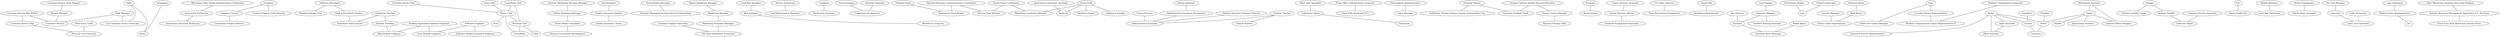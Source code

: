 strict graph  {
	"Customer Service Desk Support" -- "Branch Manager"	 [weight="0.167123287671"];
	"Metrology Field Technician(Instrument Technician)" -- "Instrument Technician"	 [weight="0.800109529025"];
	Freelance -- "Computer Trainer"	 [weight=0];
	Freelance -- "Creative Projects Field Director"	 [weight="2.0"];
	"Software Developer" -- "Database Design Tech"	 [weight="1.0"];
	"Software Developer" -- "High School Math Teacher"	 [weight="1.0"];
	"Assistant Pastry Chef" -- "Pastry Chef"	 [weight="0.0"];
	"Internet Marketing Strategy Manager" -- "Online Marketing Manager"	 [weight="0.671232876712"];
	"Sql Developer" -- "Quality Assurance Analyst"	 [weight="1.0"];
	"Social Media Specialist" -- "Strategic Management Specialist (Ucf Internship)"	 [weight="0.747945205479"];
	"Customer Support Specialist" -- "1St Class Machinery Technician"	 [weight="4.00273972603"];
	"Customer Service Rep (Teller)" -- "Customer Service"	 [weight="3.08219178082"];
	"Customer Service Rep (Teller)" -- "Customer Service Rep"	 [weight="5.00273972603"];
	"Online Marketing Manager" -- "Social Media Consultant"	 [weight="2.1698630137"];
	"Lead Web Designer" -- "Web Designer"	 [weight="7.41917808219"];
	"Service Technician" -- "Lead Maintenance Mechanic"	 [weight="2.16438356164"];
	Custodian -- "Production Assistant"	 [weight="2.0"];
	Housecleaning -- "Computer Lab Assistant"	 [weight="1.0"];
	"Substitute Teacher" -- "Student Teaching"	 [weight="1.0"];
	"Substitute Teacher" -- "Substitute Math Teacher"	 [weight="1.0"];
	"Social Event Coordinator" -- "Service Team Member"	 [weight="2.0"];
	"Social Event Coordinator" -- "Marketing Committee Member"	 [weight="2.0"];
	"Career Services" -- "Administrative Assistant"	 [weight="19.0136986301"];
	"Shift Manager" -- "Customer Service"	 [weight="0.334246575342"];
	"Shift Manager" -- "Csa Customer Service Associate"	 [weight="11.0904109589"];
	"Web Designer" -- "Morefocus Group Inc."	 [weight="0.334246575342"];
	"Computer Trainer" -- "Community Project Director"	 [weight="2.0"];
	"Publicity Chair" -- "Nightwatch Desk Worker"	 [weight="1.0"];
	"Short Sale Specialist" -- "Collections Agent"	 [weight="5.91780821918"];
	"Dental Assistant" -- "Administrative Assistant (Temporary)"	 [weight="1.16712328767"];
	"Front Office Administrative Assistant" -- "Chair Side Assisting(7Yrs)"	 [weight="4.33698630137"];
	"Telemarketer Representative" -- "Sales Manager"	 [weight="1.0"];
	"Personal Trainer" -- "Substitute Teacher Chester County Intermediate Unit"	 [weight="1.0"];
	"Personal Trainer" -- "Assistant Football Coach"	 [weight="1.0"];
	Promotor -- Recepcionista	 [weight="1.74794520548"];
	"Event Staff" -- "Radio Dj"	 [weight="2.0"];
	"Event Staff" -- "Facilities Painter"	 [weight="1.0"];
	"Event Staff" -- "Appliance Installer"	 [weight=0];
	"Event Staff" -- "Marketing Committee Member"	 [weight="2.0"];
	"Career Services Assistant" -- "Career Services Advisor"	 [weight="0.838356164384"];
	"Customer Service Rep" -- "Personal Care Assistant"	 [weight="1.75068493151"];
	"High School Math Teacher" -- "Substitute Math Teacher"	 [weight="1.0"];
	Teller -- Temp	 [weight="0.419178082192"];
	Teller -- "Csa Customer Service Associate"	 [weight="0.334246575342"];
	"Cut Table Operator" -- "Tutor Recreations Coordinator"	 [weight="1.0"];
	"Quality Assurance Analyst" -- "Quality Assurance Tester"	 [weight="1.0"];
	"Oracle Dba" -- "Database Administrator"	 [weight="1.0"];
	"Lead Teacher" -- "Assistant Manager"	 [weight="1.0"];
	"Arts Sciences" -- Harvard	 [weight="1.0"];
	"Branch Manager" -- "Customer Service"	 [weight="2.08767123288"];
	"Electricians Helper" -- Lpn	 [weight="1.0"];
	"Account Manager" -- "Editor Clubs Organizations"	 [weight="1.0"];
	"Collections Agent" -- Technician	 [weight="0.33698630137"];
	"Digital Marketing Manager" -- "Marketing Manager"	 [weight=0];
	"Data Entry Clerk" -- "Personal Care Assistant"	 [weight="2.50410958904"];
	"Assistant Manager" -- "Certified Nursing Assistant"	 [weight="1.0"];
	"Assistant Manager" -- Harvard	 [weight="1.0"];
	Para -- "Casualty Claims Representative"	 [weight="3.1698630137"];
	Para -- "Child Care Center Manager"	 [weight="0.747945205479"];
	"Student Teacher" -- "Administrative Assistant"	 [weight="3.08493150685"];
	"Student Teacher" -- "Clinical Student"	 [weight="0.334246575342"];
	"Social Media Consultant" -- "Director Curriculum Development"	 [weight="1.0"];
	"Editorial Intern" -- "Staff Writer"	 [weight="1.0"];
	Harvard -- "Assistant Store Manager"	 [weight="1.00273972603"];
	"Desktop Application Software Engineer" -- "Unix System Engineer"	 [weight="1.0"];
	"Desktop Application Software Engineer" -- "Web System Engineer"	 [weight="1.0"];
	"Sous Chef" -- "Pastry Chef"	 [weight="1.0"];
	Plumber -- Driver	 [weight="1.0"];
	"Casualty Claims Representative" -- "Workers Compensation Claims Representative II"	 [weight="7.42465753425"];
	Server -- "Sales Associate"	 [weight=0];
	Server -- Cashier	 [weight="1.0"];
	Server -- "Customer Service Representative"	 [weight="0.413698630137"];
	Server -- "Office Assistant"	 [weight="5.75342465753"];
	Server -- Driver	 [weight="1.0"];
	"Booth Agent" -- "Assistant Store Manager"	 [weight="1.0"];
	"Consulting Chef" -- "Personal Chef"	 [weight="1.0"];
	"Consulting Chef" -- "Pastry Chef"	 [weight="2.0"];
	Expediter -- Cashier	 [weight="1.0"];
	"Staff Writer" -- "Editor Clubs Organizations"	 [weight="1.0"];
	Manger -- "Citizens Lending Group"	 [weight="1.0"];
	Manger -- "Package Handler"	 [weight="1.0"];
	"Customer Service Associate" -- "Collection Agent"	 [weight="1.0"];
	"Mechanical Assistant" -- Owner	 [weight="22.0164383562"];
	"Mechanical Assistant" -- "Special Effects Designer"	 [weight="1.00273972603"];
	"Clinical Supervisor" -- Lpn	 [weight="1.0"];
	Pta -- "Home Health Pta"	 [weight="1.0"];
	Packaging -- Temp	 [weight="0.753424657534"];
	Owner -- Painter	 [weight="1.0"];
	Owner -- "Journeyman Plumber"	 [weight="1.0"];
	Owner -- "Special Effects Designer"	 [weight="2.0"];
	Owner -- Driver	 [weight="1.0"];
	"Mobile Mechanic" -- "Lead Test Technician"	 [weight="1.0"];
	"Software Engineer" -- "Unix System Engineer"	 [weight="1.0"];
	"Software Engineer" -- "Software Quality Assurance Engineer"	 [weight="1.0"];
	"Writer Programmer" -- "Stacks Dept. Assistant"	 [weight="1.66575342466"];
	"Pet Care Manager" -- Associate	 [weight="5.16438356164"];
	"Apartment Community Assistant" -- "Radio Dj"	 [weight="2.0"];
	Cashier -- Canvasser	 [weight="1.0"];
	"Loan Originator" -- "Medical Sales Representative"	 [weight="2.50410958904"];
	"Mart Showroom Assistant Star India Fashions" -- "Aviation Resource Management Apprentice U.S. Air Force"	 [weight=0];
	"Medical Assistant Program Director" -- "Administrative Assistant"	 [weight="5.00273972603"];
	"Lube Technician" -- "Lawn Care Specialist"	 [weight="2.58356164384"];
	"Marketing Manager" -- "Marketing Programs Manager"	 [weight="3.0"];
	Driver -- Canvasser	 [weight="1.0"];
	"Marketing Programs Manager" -- "1St Class Machinery Technician"	 [weight="5.00547945205"];
	"Administrative Assistant (Temporary)" -- "Administrative Assistant"	 [weight="0.419178082192"];
	"Aviation Resource Management Apprentice U.S. Air Force" -- "Front End Clerk Albertsons Grocery Store"	 [weight="1.0"];
	"Package Handler" -- "Collection Agent"	 [weight="1.0"];
	"Career Services Advisor" -- "Graduate Employment Specialist"	 [weight="3.16438356164"];
	"Instrument Technician" -- "Instrument Electrical Technician"	 [weight="0.800109529025"];
	"Pastry Chef" -- "Personal Chef"	 [weight="2.00273972603"];
	"Pastry Chef" -- Sous	 [weight="1.00273972603"];
	"Pastry Chef" -- Consultant	 [weight="1.0"];
	"Student Teacher Health Physical Education" -- "Assistant Football Coach"	 [weight="1.0"];
	"Student Teacher Health Physical Education" -- "Fitness Center Manager"	 [weight="1.0"];
	"National Domestic Communications Coordinator" -- "Nightwatch Desk Worker"	 [weight="2.0"];
	"National Domestic Communications Coordinator" -- "Service Team Member"	 [weight="2.0"];
	"Personal Chef" -- Chef	 [weight="5.00547945205"];
	"Personal Chef" -- Consultant	 [weight="8.00547945205"];
	"Fitness Center Manager" -- "Physical Therapy Aide"	 [weight="1.0"];
	"Librarian Assistant" -- "Computer Lab Assistant"	 [weight="1.0"];
	"Sales Associate" -- "Office Assistant"	 [weight="0.252054794521"];
	Associate -- "Lawn Care Specialist"	 [weight="0.252054794521"];
	"Workers Compensation Specialist" -- "Workers Compensation Claims Representative II"	 [weight="0.747945205479"];
	"Student Teaching" -- "Web System Engineer"	 [weight="1.0"];
	"Medical Sales Representative" -- Qrc	 [weight="0.838356164384"];
}
